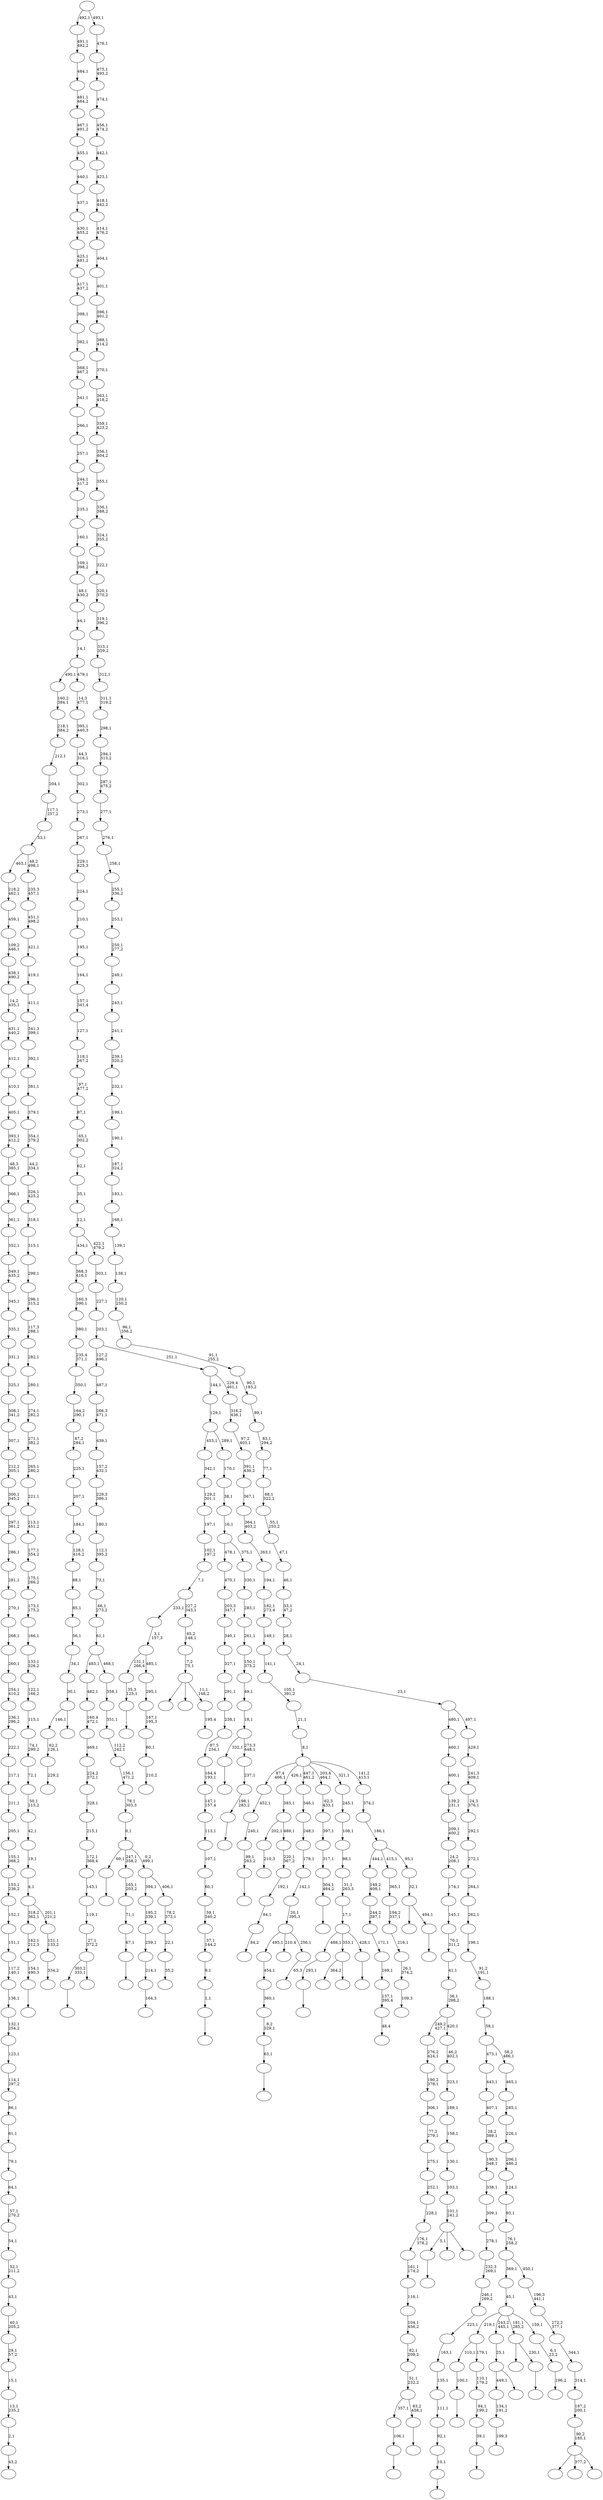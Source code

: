 digraph T {
	550 [label=""]
	549 [label=""]
	548 [label=""]
	547 [label=""]
	546 [label=""]
	545 [label=""]
	544 [label=""]
	543 [label=""]
	542 [label=""]
	541 [label=""]
	540 [label=""]
	539 [label=""]
	538 [label=""]
	537 [label=""]
	536 [label=""]
	535 [label=""]
	534 [label=""]
	533 [label=""]
	532 [label=""]
	531 [label=""]
	530 [label=""]
	529 [label=""]
	528 [label=""]
	527 [label=""]
	526 [label=""]
	525 [label=""]
	524 [label=""]
	523 [label=""]
	522 [label=""]
	521 [label=""]
	520 [label=""]
	519 [label=""]
	518 [label=""]
	517 [label=""]
	516 [label=""]
	515 [label=""]
	514 [label=""]
	513 [label=""]
	512 [label=""]
	511 [label=""]
	510 [label=""]
	509 [label=""]
	508 [label=""]
	507 [label=""]
	506 [label=""]
	505 [label=""]
	504 [label=""]
	503 [label=""]
	502 [label=""]
	501 [label=""]
	500 [label=""]
	499 [label=""]
	498 [label=""]
	497 [label=""]
	496 [label=""]
	495 [label=""]
	494 [label=""]
	493 [label=""]
	492 [label=""]
	491 [label=""]
	490 [label=""]
	489 [label=""]
	488 [label=""]
	487 [label=""]
	486 [label=""]
	485 [label=""]
	484 [label=""]
	483 [label=""]
	482 [label=""]
	481 [label=""]
	480 [label=""]
	479 [label=""]
	478 [label=""]
	477 [label=""]
	476 [label=""]
	475 [label=""]
	474 [label=""]
	473 [label=""]
	472 [label=""]
	471 [label=""]
	470 [label=""]
	469 [label=""]
	468 [label=""]
	467 [label=""]
	466 [label=""]
	465 [label=""]
	464 [label=""]
	463 [label=""]
	462 [label=""]
	461 [label=""]
	460 [label=""]
	459 [label=""]
	458 [label=""]
	457 [label=""]
	456 [label=""]
	455 [label=""]
	454 [label=""]
	453 [label=""]
	452 [label=""]
	451 [label=""]
	450 [label=""]
	449 [label=""]
	448 [label=""]
	447 [label=""]
	446 [label=""]
	445 [label=""]
	444 [label=""]
	443 [label=""]
	442 [label=""]
	441 [label=""]
	440 [label=""]
	439 [label=""]
	438 [label=""]
	437 [label=""]
	436 [label=""]
	435 [label=""]
	434 [label=""]
	433 [label=""]
	432 [label=""]
	431 [label=""]
	430 [label=""]
	429 [label=""]
	428 [label=""]
	427 [label=""]
	426 [label=""]
	425 [label=""]
	424 [label=""]
	423 [label=""]
	422 [label=""]
	421 [label=""]
	420 [label=""]
	419 [label=""]
	418 [label=""]
	417 [label=""]
	416 [label=""]
	415 [label=""]
	414 [label=""]
	413 [label=""]
	412 [label=""]
	411 [label=""]
	410 [label=""]
	409 [label=""]
	408 [label=""]
	407 [label=""]
	406 [label=""]
	405 [label=""]
	404 [label=""]
	403 [label=""]
	402 [label=""]
	401 [label=""]
	400 [label=""]
	399 [label=""]
	398 [label=""]
	397 [label=""]
	396 [label=""]
	395 [label=""]
	394 [label=""]
	393 [label=""]
	392 [label=""]
	391 [label=""]
	390 [label=""]
	389 [label=""]
	388 [label=""]
	387 [label=""]
	386 [label=""]
	385 [label=""]
	384 [label=""]
	383 [label=""]
	382 [label=""]
	381 [label=""]
	380 [label=""]
	379 [label=""]
	378 [label=""]
	377 [label=""]
	376 [label=""]
	375 [label=""]
	374 [label=""]
	373 [label=""]
	372 [label=""]
	371 [label=""]
	370 [label=""]
	369 [label=""]
	368 [label=""]
	367 [label=""]
	366 [label=""]
	365 [label=""]
	364 [label=""]
	363 [label=""]
	362 [label=""]
	361 [label=""]
	360 [label=""]
	359 [label=""]
	358 [label=""]
	357 [label=""]
	356 [label=""]
	355 [label=""]
	354 [label=""]
	353 [label=""]
	352 [label=""]
	351 [label=""]
	350 [label=""]
	349 [label=""]
	348 [label=""]
	347 [label=""]
	346 [label=""]
	345 [label=""]
	344 [label=""]
	343 [label=""]
	342 [label=""]
	341 [label=""]
	340 [label=""]
	339 [label=""]
	338 [label=""]
	337 [label=""]
	336 [label=""]
	335 [label=""]
	334 [label=""]
	333 [label=""]
	332 [label=""]
	331 [label=""]
	330 [label=""]
	329 [label=""]
	328 [label=""]
	327 [label=""]
	326 [label=""]
	325 [label=""]
	324 [label=""]
	323 [label=""]
	322 [label=""]
	321 [label=""]
	320 [label=""]
	319 [label=""]
	318 [label=""]
	317 [label=""]
	316 [label=""]
	315 [label=""]
	314 [label=""]
	313 [label=""]
	312 [label=""]
	311 [label=""]
	310 [label=""]
	309 [label=""]
	308 [label=""]
	307 [label=""]
	306 [label=""]
	305 [label=""]
	304 [label=""]
	303 [label=""]
	302 [label=""]
	301 [label=""]
	300 [label=""]
	299 [label=""]
	298 [label=""]
	297 [label=""]
	296 [label=""]
	295 [label=""]
	294 [label=""]
	293 [label=""]
	292 [label=""]
	291 [label=""]
	290 [label=""]
	289 [label=""]
	288 [label=""]
	287 [label=""]
	286 [label=""]
	285 [label=""]
	284 [label=""]
	283 [label=""]
	282 [label=""]
	281 [label=""]
	280 [label=""]
	279 [label=""]
	278 [label=""]
	277 [label=""]
	276 [label=""]
	275 [label=""]
	274 [label=""]
	273 [label=""]
	272 [label=""]
	271 [label=""]
	270 [label=""]
	269 [label=""]
	268 [label=""]
	267 [label=""]
	266 [label=""]
	265 [label=""]
	264 [label=""]
	263 [label=""]
	262 [label=""]
	261 [label=""]
	260 [label=""]
	259 [label=""]
	258 [label=""]
	257 [label=""]
	256 [label=""]
	255 [label=""]
	254 [label=""]
	253 [label=""]
	252 [label=""]
	251 [label=""]
	250 [label=""]
	249 [label=""]
	248 [label=""]
	247 [label=""]
	246 [label=""]
	245 [label=""]
	244 [label=""]
	243 [label=""]
	242 [label=""]
	241 [label=""]
	240 [label=""]
	239 [label=""]
	238 [label=""]
	237 [label=""]
	236 [label=""]
	235 [label=""]
	234 [label=""]
	233 [label=""]
	232 [label=""]
	231 [label=""]
	230 [label=""]
	229 [label=""]
	228 [label=""]
	227 [label=""]
	226 [label=""]
	225 [label=""]
	224 [label=""]
	223 [label=""]
	222 [label=""]
	221 [label=""]
	220 [label=""]
	219 [label=""]
	218 [label=""]
	217 [label=""]
	216 [label=""]
	215 [label=""]
	214 [label=""]
	213 [label=""]
	212 [label=""]
	211 [label=""]
	210 [label=""]
	209 [label=""]
	208 [label=""]
	207 [label=""]
	206 [label=""]
	205 [label=""]
	204 [label=""]
	203 [label=""]
	202 [label=""]
	201 [label=""]
	200 [label=""]
	199 [label=""]
	198 [label=""]
	197 [label=""]
	196 [label=""]
	195 [label=""]
	194 [label=""]
	193 [label=""]
	192 [label=""]
	191 [label=""]
	190 [label=""]
	189 [label=""]
	188 [label=""]
	187 [label=""]
	186 [label=""]
	185 [label=""]
	184 [label=""]
	183 [label=""]
	182 [label=""]
	181 [label=""]
	180 [label=""]
	179 [label=""]
	178 [label=""]
	177 [label=""]
	176 [label=""]
	175 [label=""]
	174 [label=""]
	173 [label=""]
	172 [label=""]
	171 [label=""]
	170 [label=""]
	169 [label=""]
	168 [label=""]
	167 [label=""]
	166 [label=""]
	165 [label=""]
	164 [label=""]
	163 [label=""]
	162 [label=""]
	161 [label=""]
	160 [label=""]
	159 [label=""]
	158 [label=""]
	157 [label=""]
	156 [label=""]
	155 [label=""]
	154 [label=""]
	153 [label=""]
	152 [label=""]
	151 [label=""]
	150 [label=""]
	149 [label=""]
	148 [label=""]
	147 [label=""]
	146 [label=""]
	145 [label=""]
	144 [label=""]
	143 [label=""]
	142 [label=""]
	141 [label=""]
	140 [label=""]
	139 [label=""]
	138 [label=""]
	137 [label=""]
	136 [label=""]
	135 [label=""]
	134 [label=""]
	133 [label=""]
	132 [label=""]
	131 [label=""]
	130 [label=""]
	129 [label=""]
	128 [label=""]
	127 [label=""]
	126 [label=""]
	125 [label=""]
	124 [label=""]
	123 [label=""]
	122 [label=""]
	121 [label=""]
	120 [label=""]
	119 [label=""]
	118 [label=""]
	117 [label=""]
	116 [label=""]
	115 [label=""]
	114 [label=""]
	113 [label=""]
	112 [label=""]
	111 [label=""]
	110 [label=""]
	109 [label=""]
	108 [label=""]
	107 [label=""]
	106 [label=""]
	105 [label=""]
	104 [label=""]
	103 [label=""]
	102 [label=""]
	101 [label=""]
	100 [label=""]
	99 [label=""]
	98 [label=""]
	97 [label=""]
	96 [label=""]
	95 [label=""]
	94 [label=""]
	93 [label=""]
	92 [label=""]
	91 [label=""]
	90 [label=""]
	89 [label=""]
	88 [label=""]
	87 [label=""]
	86 [label=""]
	85 [label=""]
	84 [label=""]
	83 [label=""]
	82 [label=""]
	81 [label=""]
	80 [label=""]
	79 [label=""]
	78 [label=""]
	77 [label=""]
	76 [label=""]
	75 [label=""]
	74 [label=""]
	73 [label=""]
	72 [label=""]
	71 [label=""]
	70 [label=""]
	69 [label=""]
	68 [label=""]
	67 [label=""]
	66 [label=""]
	65 [label=""]
	64 [label=""]
	63 [label=""]
	62 [label=""]
	61 [label=""]
	60 [label=""]
	59 [label=""]
	58 [label=""]
	57 [label=""]
	56 [label=""]
	55 [label=""]
	54 [label=""]
	53 [label=""]
	52 [label=""]
	51 [label=""]
	50 [label=""]
	49 [label=""]
	48 [label=""]
	47 [label=""]
	46 [label=""]
	45 [label=""]
	44 [label=""]
	43 [label=""]
	42 [label=""]
	41 [label=""]
	40 [label=""]
	39 [label=""]
	38 [label=""]
	37 [label=""]
	36 [label=""]
	35 [label=""]
	34 [label=""]
	33 [label=""]
	32 [label=""]
	31 [label=""]
	30 [label=""]
	29 [label=""]
	28 [label=""]
	27 [label=""]
	26 [label=""]
	25 [label=""]
	24 [label=""]
	23 [label=""]
	22 [label=""]
	21 [label=""]
	20 [label=""]
	19 [label=""]
	18 [label=""]
	17 [label=""]
	16 [label=""]
	15 [label=""]
	14 [label=""]
	13 [label=""]
	12 [label=""]
	11 [label=""]
	10 [label=""]
	9 [label=""]
	8 [label=""]
	7 [label=""]
	6 [label=""]
	5 [label=""]
	4 [label=""]
	3 [label=""]
	2 [label=""]
	1 [label=""]
	0 [label=""]
	548 -> 549 [label=""]
	547 -> 548 [label="35,3\n125,1"]
	544 -> 545 [label=""]
	542 -> 543 [label=""]
	541 -> 542 [label="100,1"]
	539 -> 540 [label="43,2"]
	538 -> 539 [label="2,1"]
	537 -> 538 [label="13,1\n235,2"]
	536 -> 537 [label="15,1"]
	535 -> 536 [label="29,1\n57,2"]
	534 -> 535 [label="40,1\n205,2"]
	533 -> 534 [label="43,1"]
	532 -> 533 [label="52,1\n211,2"]
	531 -> 532 [label="54,1"]
	530 -> 531 [label="57,1\n270,2"]
	529 -> 530 [label="64,1"]
	528 -> 529 [label="79,1"]
	527 -> 528 [label="81,1"]
	526 -> 527 [label="86,1"]
	525 -> 526 [label="114,1\n297,2"]
	524 -> 525 [label="123,1"]
	523 -> 524 [label="132,1\n254,2"]
	522 -> 523 [label="136,1"]
	521 -> 522 [label="117,2\n140,1"]
	520 -> 521 [label="151,1"]
	519 -> 520 [label="152,1"]
	518 -> 519 [label="153,1\n236,2"]
	517 -> 518 [label="155,1\n368,2"]
	516 -> 517 [label="205,1"]
	515 -> 516 [label="211,1"]
	514 -> 515 [label="217,1"]
	513 -> 514 [label="222,1"]
	512 -> 513 [label="236,1\n286,2"]
	511 -> 512 [label="254,1\n410,2"]
	510 -> 511 [label="260,1"]
	509 -> 510 [label="268,1"]
	508 -> 509 [label="270,1"]
	507 -> 508 [label="281,1"]
	506 -> 507 [label="286,1"]
	505 -> 506 [label="297,1\n361,2"]
	504 -> 505 [label="300,1\n345,2"]
	503 -> 504 [label="212,2\n305,1"]
	502 -> 503 [label="307,1"]
	501 -> 502 [label="308,1\n341,2"]
	500 -> 501 [label="325,1"]
	499 -> 500 [label="331,1"]
	498 -> 499 [label="335,1"]
	497 -> 498 [label="345,1"]
	496 -> 497 [label="349,1\n435,2"]
	495 -> 496 [label="352,1"]
	494 -> 495 [label="361,1"]
	493 -> 494 [label="366,1"]
	492 -> 493 [label="48,3\n385,1"]
	491 -> 492 [label="393,1\n412,2"]
	490 -> 491 [label="405,1"]
	489 -> 490 [label="410,1"]
	488 -> 489 [label="412,1"]
	487 -> 488 [label="431,1\n440,2"]
	486 -> 487 [label="14,2\n435,1"]
	485 -> 486 [label="438,1\n490,2"]
	484 -> 485 [label="109,2\n446,1"]
	483 -> 484 [label="459,1"]
	482 -> 483 [label="218,2\n462,1"]
	478 -> 479 [label=""]
	477 -> 478 [label="106,1"]
	475 -> 476 [label=""]
	474 -> 475 [label="1,1"]
	473 -> 474 [label="9,1"]
	472 -> 473 [label="37,1\n144,2"]
	471 -> 472 [label="59,1\n340,2"]
	470 -> 471 [label="60,1"]
	469 -> 470 [label="107,1"]
	468 -> 469 [label="113,1"]
	467 -> 468 [label="147,1\n157,4"]
	466 -> 467 [label="164,4\n193,1"]
	465 -> 466 [label="87,3\n234,1"]
	464 -> 465 [label="238,1"]
	463 -> 464 [label="291,1"]
	462 -> 463 [label="327,1"]
	461 -> 462 [label="340,1"]
	460 -> 461 [label="203,3\n347,1"]
	459 -> 460 [label="470,1"]
	457 -> 458 [label="210,3"]
	455 -> 456 [label=""]
	454 -> 455 [label="99,1\n263,2"]
	453 -> 454 [label="240,1"]
	452 -> 453 [label="452,1"]
	449 -> 450 [label="48,4"]
	448 -> 449 [label="137,1\n395,4"]
	447 -> 448 [label="169,1"]
	446 -> 447 [label="171,1"]
	445 -> 446 [label="244,2\n387,1"]
	444 -> 445 [label="149,2\n408,1"]
	441 -> 442 [label=""]
	440 -> 441 [label="63,1"]
	439 -> 440 [label="8,2\n329,1"]
	438 -> 439 [label="360,1"]
	437 -> 438 [label="454,1"]
	435 -> 436 [label=""]
	433 -> 434 [label="164,3"]
	432 -> 433 [label="214,1"]
	431 -> 432 [label="259,1"]
	430 -> 431 [label="195,2\n339,1"]
	428 -> 429 [label="210,2"]
	427 -> 428 [label="80,1"]
	426 -> 427 [label="167,1\n195,3"]
	425 -> 426 [label="295,1"]
	424 -> 547 [label="131,1\n266,4"]
	424 -> 425 [label="485,1"]
	423 -> 424 [label="3,1\n157,3"]
	420 -> 421 [label=""]
	418 -> 419 [label="195,4"]
	417 -> 550 [label=""]
	417 -> 443 [label=""]
	417 -> 418 [label="11,1\n148,2"]
	416 -> 417 [label="7,2\n75,1"]
	415 -> 416 [label="65,2\n148,1"]
	414 -> 423 [label="233,1"]
	414 -> 415 [label="227,2\n343,1"]
	413 -> 414 [label="7,1"]
	412 -> 413 [label="102,1\n197,2"]
	411 -> 412 [label="197,1"]
	410 -> 411 [label="129,2\n301,1"]
	409 -> 410 [label="342,1"]
	407 -> 408 [label=""]
	406 -> 477 [label="357,1"]
	406 -> 407 [label="83,2\n458,1"]
	405 -> 406 [label="51,1\n232,2"]
	404 -> 405 [label="82,1\n209,2"]
	403 -> 404 [label="104,1\n456,2"]
	402 -> 403 [label="116,1"]
	401 -> 402 [label="161,1\n174,2"]
	400 -> 401 [label="176,1\n378,2"]
	399 -> 400 [label="228,1"]
	398 -> 399 [label="252,1"]
	397 -> 398 [label="275,1"]
	396 -> 397 [label="77,2\n279,1"]
	395 -> 396 [label="306,1"]
	394 -> 395 [label="190,2\n378,1"]
	393 -> 394 [label="276,2\n424,1"]
	391 -> 392 [label="109,3"]
	390 -> 391 [label="26,1\n374,2"]
	389 -> 390 [label="216,1"]
	388 -> 389 [label="194,2\n337,1"]
	387 -> 388 [label="365,1"]
	385 -> 386 [label=""]
	384 -> 385 [label="293,1"]
	382 -> 383 [label=""]
	381 -> 382 [label="39,1"]
	380 -> 381 [label="94,1\n199,2"]
	379 -> 380 [label="110,1\n179,2"]
	378 -> 541 [label="310,1"]
	378 -> 379 [label="179,1"]
	376 -> 377 [label="199,3"]
	375 -> 376 [label="134,1\n191,2"]
	373 -> 374 [label=""]
	372 -> 373 [label="67,1"]
	371 -> 372 [label="71,1"]
	370 -> 371 [label="165,1\n203,2"]
	368 -> 369 [label=""]
	367 -> 368 [label="10,1"]
	366 -> 367 [label="92,1"]
	365 -> 366 [label="111,1"]
	364 -> 365 [label="135,1"]
	363 -> 364 [label="163,1"]
	362 -> 363 [label="223,1"]
	361 -> 362 [label="246,1\n269,2"]
	360 -> 361 [label="232,3\n269,1"]
	359 -> 360 [label="278,1"]
	358 -> 359 [label="309,1"]
	357 -> 358 [label="338,1"]
	356 -> 357 [label="190,3\n348,1"]
	355 -> 356 [label="28,2\n389,1"]
	354 -> 355 [label="407,1"]
	353 -> 354 [label="443,1"]
	351 -> 352 [label=""]
	350 -> 351 [label="154,1\n490,3"]
	349 -> 350 [label="162,1\n212,3"]
	347 -> 348 [label="229,2"]
	346 -> 347 [label="62,2\n126,1"]
	344 -> 345 [label=""]
	342 -> 420 [label="303,2\n333,1"]
	342 -> 343 [label=""]
	341 -> 342 [label="27,1\n372,2"]
	340 -> 341 [label="119,1"]
	339 -> 340 [label="143,1"]
	338 -> 339 [label="172,1\n368,4"]
	337 -> 338 [label="215,1"]
	336 -> 337 [label="328,1"]
	335 -> 336 [label="224,2\n372,1"]
	334 -> 335 [label="469,1"]
	333 -> 334 [label="160,4\n472,1"]
	332 -> 333 [label="482,1"]
	330 -> 331 [label="84,2"]
	329 -> 330 [label="84,1"]
	328 -> 329 [label="192,1"]
	327 -> 328 [label="220,1\n367,2"]
	326 -> 457 [label="202,1"]
	326 -> 327 [label="489,1"]
	325 -> 326 [label="383,1"]
	323 -> 324 [label="35,2"]
	322 -> 323 [label="22,1"]
	321 -> 322 [label="78,2\n373,1"]
	320 -> 430 [label="394,1"]
	320 -> 321 [label="406,1"]
	319 -> 435 [label="69,1"]
	319 -> 370 [label="247,1\n358,2"]
	319 -> 320 [label="0,2\n499,1"]
	318 -> 319 [label="0,1"]
	317 -> 318 [label="78,1\n303,3"]
	316 -> 317 [label="156,1\n471,2"]
	315 -> 316 [label="112,2\n242,1"]
	314 -> 315 [label="351,1"]
	313 -> 314 [label="358,1"]
	312 -> 332 [label="483,1"]
	312 -> 313 [label="468,1"]
	311 -> 312 [label="61,1"]
	310 -> 311 [label="66,1\n273,2"]
	309 -> 310 [label="73,1"]
	308 -> 309 [label="112,1\n395,2"]
	307 -> 308 [label="180,1"]
	306 -> 307 [label="229,3\n386,1"]
	305 -> 306 [label="157,2\n432,1"]
	304 -> 305 [label="439,1"]
	303 -> 304 [label="266,3\n471,1"]
	302 -> 303 [label="487,1"]
	300 -> 301 [label="65,3"]
	299 -> 437 [label="495,1"]
	299 -> 422 [label="210,4"]
	299 -> 300 [label="256,1"]
	298 -> 299 [label="20,1\n395,3"]
	297 -> 298 [label="142,1"]
	296 -> 297 [label="178,1"]
	295 -> 296 [label="248,1"]
	294 -> 295 [label="346,1"]
	292 -> 544 [label="5,1"]
	292 -> 481 [label=""]
	292 -> 293 [label=""]
	291 -> 292 [label="101,1\n241,2"]
	290 -> 291 [label="103,1"]
	289 -> 290 [label="130,1"]
	288 -> 289 [label="158,1"]
	287 -> 288 [label="189,1"]
	286 -> 287 [label="323,1"]
	285 -> 286 [label="46,2\n402,1"]
	284 -> 393 [label="249,2\n427,1"]
	284 -> 285 [label="420,1"]
	283 -> 284 [label="36,1\n298,2"]
	282 -> 283 [label="41,1"]
	281 -> 282 [label="70,1\n311,2"]
	280 -> 281 [label="145,1"]
	279 -> 280 [label="174,1"]
	278 -> 279 [label="24,2\n208,1"]
	277 -> 278 [label="209,1\n400,2"]
	276 -> 277 [label="139,2\n231,1"]
	275 -> 276 [label="400,1"]
	274 -> 275 [label="460,1"]
	272 -> 273 [label="334,2"]
	271 -> 272 [label="121,1\n133,2"]
	270 -> 349 [label="318,2\n362,1"]
	270 -> 271 [label="201,1\n221,2"]
	269 -> 270 [label="4,1"]
	268 -> 269 [label="19,1"]
	267 -> 268 [label="42,1"]
	266 -> 267 [label="50,1\n115,2"]
	265 -> 266 [label="72,1"]
	264 -> 265 [label="74,1\n299,2"]
	263 -> 264 [label="115,1"]
	262 -> 263 [label="122,1\n166,2"]
	261 -> 262 [label="133,1\n326,2"]
	260 -> 261 [label="166,1"]
	259 -> 260 [label="173,1\n175,2"]
	258 -> 259 [label="175,1\n266,2"]
	257 -> 258 [label="177,1\n354,2"]
	256 -> 257 [label="213,1\n451,2"]
	255 -> 256 [label="221,1"]
	254 -> 255 [label="265,1\n280,2"]
	253 -> 254 [label="271,1\n382,2"]
	252 -> 253 [label="274,1\n282,2"]
	251 -> 252 [label="280,1"]
	250 -> 251 [label="282,1"]
	249 -> 250 [label="117,3\n288,1"]
	248 -> 249 [label="296,1\n315,2"]
	247 -> 248 [label="299,1"]
	246 -> 247 [label="315,1"]
	245 -> 246 [label="318,1"]
	244 -> 245 [label="326,1\n425,2"]
	243 -> 244 [label="44,2\n334,1"]
	242 -> 243 [label="354,1\n379,2"]
	241 -> 242 [label="379,1"]
	240 -> 241 [label="381,1"]
	239 -> 240 [label="392,1"]
	238 -> 239 [label="341,3\n399,1"]
	237 -> 238 [label="411,1"]
	236 -> 237 [label="419,1"]
	235 -> 236 [label="421,1"]
	234 -> 235 [label="451,1\n498,2"]
	233 -> 234 [label="235,3\n457,1"]
	232 -> 482 [label="463,1"]
	232 -> 233 [label="48,2\n498,1"]
	231 -> 232 [label="53,1"]
	230 -> 231 [label="117,1\n257,2"]
	229 -> 230 [label="204,1"]
	228 -> 229 [label="212,1"]
	227 -> 228 [label="218,1\n384,2"]
	226 -> 227 [label="160,2\n384,1"]
	224 -> 225 [label=""]
	223 -> 224 [label="198,1\n283,2"]
	222 -> 223 [label="237,1"]
	221 -> 344 [label="332,1"]
	221 -> 222 [label="273,3\n448,1"]
	220 -> 221 [label="18,1"]
	219 -> 220 [label="49,1"]
	218 -> 219 [label="150,1\n375,2"]
	217 -> 218 [label="261,1"]
	216 -> 217 [label="283,1"]
	215 -> 216 [label="330,1"]
	214 -> 459 [label="478,1"]
	214 -> 215 [label="375,1"]
	213 -> 214 [label="16,1"]
	212 -> 213 [label="38,1"]
	211 -> 212 [label="170,1"]
	210 -> 409 [label="453,1"]
	210 -> 211 [label="289,1"]
	209 -> 210 [label="129,1"]
	207 -> 375 [label="449,1"]
	207 -> 208 [label=""]
	206 -> 207 [label="25,1"]
	203 -> 204 [label=""]
	202 -> 203 [label="304,1\n464,2"]
	201 -> 202 [label="317,1"]
	200 -> 201 [label="397,1"]
	199 -> 200 [label="62,3\n433,1"]
	197 -> 546 [label="364,2"]
	197 -> 198 [label=""]
	194 -> 346 [label="146,1"]
	194 -> 195 [label=""]
	193 -> 194 [label="30,1"]
	192 -> 193 [label="34,1"]
	191 -> 192 [label="56,1"]
	190 -> 191 [label="85,1"]
	189 -> 190 [label="88,1"]
	188 -> 189 [label="128,1\n416,2"]
	187 -> 188 [label="184,1"]
	186 -> 187 [label="207,1"]
	185 -> 186 [label="225,1"]
	184 -> 185 [label="87,2\n284,1"]
	183 -> 184 [label="164,2\n290,1"]
	182 -> 183 [label="350,1"]
	181 -> 182 [label="235,4\n371,1"]
	180 -> 181 [label="380,1"]
	179 -> 180 [label="160,3\n390,1"]
	178 -> 179 [label="368,3\n416,1"]
	176 -> 177 [label=""]
	175 -> 205 [label=""]
	175 -> 176 [label="230,1"]
	173 -> 174 [label=""]
	172 -> 384 [label="488,1"]
	172 -> 197 [label="353,1"]
	172 -> 173 [label="428,1"]
	171 -> 172 [label="17,1"]
	170 -> 171 [label="31,1\n263,3"]
	169 -> 170 [label="98,1"]
	168 -> 169 [label="108,1"]
	167 -> 168 [label="245,1"]
	165 -> 166 [label="196,2"]
	164 -> 165 [label="6,1\n23,2"]
	163 -> 378 [label="219,1"]
	163 -> 206 [label="243,2\n445,1"]
	163 -> 175 [label="181,1\n285,2"]
	163 -> 164 [label="159,1"]
	162 -> 163 [label="45,1"]
	160 -> 161 [label=""]
	159 -> 451 [label=""]
	159 -> 160 [label="494,1"]
	158 -> 159 [label="32,1"]
	157 -> 444 [label="444,1"]
	157 -> 387 [label="415,1"]
	157 -> 158 [label="95,1"]
	156 -> 157 [label="186,1"]
	155 -> 156 [label="374,1"]
	154 -> 452 [label="87,4\n466,1"]
	154 -> 325 [label="426,1"]
	154 -> 294 [label="447,1\n461,2"]
	154 -> 199 [label="203,4\n464,1"]
	154 -> 167 [label="321,1"]
	154 -> 155 [label="141,2\n413,1"]
	153 -> 154 [label="8,1"]
	152 -> 153 [label="21,1"]
	151 -> 152 [label="105,1\n391,2"]
	150 -> 151 [label="141,1"]
	149 -> 150 [label="149,1"]
	148 -> 149 [label="182,1\n273,4"]
	147 -> 148 [label="194,1"]
	146 -> 147 [label="263,1"]
	145 -> 146 [label="364,1\n403,2"]
	144 -> 145 [label="367,1"]
	143 -> 144 [label="391,1\n436,2"]
	142 -> 143 [label="97,2\n403,1"]
	141 -> 142 [label="316,2\n436,1"]
	140 -> 209 [label="144,1"]
	140 -> 141 [label="229,4\n461,1"]
	139 -> 302 [label="127,2\n496,1"]
	139 -> 140 [label="251,1"]
	138 -> 139 [label="203,1"]
	137 -> 138 [label="227,1"]
	136 -> 137 [label="303,1"]
	135 -> 178 [label="434,1"]
	135 -> 136 [label="422,1\n479,2"]
	134 -> 135 [label="12,1"]
	133 -> 134 [label="35,1"]
	132 -> 133 [label="62,1"]
	131 -> 132 [label="65,1\n302,2"]
	130 -> 131 [label="87,1"]
	129 -> 130 [label="97,1\n477,2"]
	128 -> 129 [label="118,1\n267,2"]
	127 -> 128 [label="127,1"]
	126 -> 127 [label="157,1\n341,4"]
	125 -> 126 [label="164,1"]
	124 -> 125 [label="195,1"]
	123 -> 124 [label="210,1"]
	122 -> 123 [label="224,1"]
	121 -> 122 [label="229,1\n425,3"]
	120 -> 121 [label="267,1"]
	119 -> 120 [label="273,1"]
	118 -> 119 [label="302,1"]
	117 -> 118 [label="44,3\n316,1"]
	116 -> 117 [label="395,1\n440,3"]
	115 -> 116 [label="14,3\n477,1"]
	114 -> 226 [label="490,1"]
	114 -> 115 [label="479,1"]
	113 -> 114 [label="14,1"]
	112 -> 113 [label="44,1"]
	111 -> 112 [label="48,1\n430,2"]
	110 -> 111 [label="109,1\n398,2"]
	109 -> 110 [label="160,1"]
	108 -> 109 [label="235,1"]
	107 -> 108 [label="244,1\n417,2"]
	106 -> 107 [label="257,1"]
	105 -> 106 [label="266,1"]
	104 -> 105 [label="341,1"]
	103 -> 104 [label="368,1\n467,2"]
	102 -> 103 [label="382,1"]
	101 -> 102 [label="398,1"]
	100 -> 101 [label="417,1\n437,2"]
	99 -> 100 [label="425,1\n481,2"]
	98 -> 99 [label="430,1\n455,2"]
	97 -> 98 [label="437,1"]
	96 -> 97 [label="440,1"]
	95 -> 96 [label="455,1"]
	94 -> 95 [label="467,1\n491,2"]
	93 -> 94 [label="481,1\n484,2"]
	92 -> 93 [label="484,1"]
	91 -> 92 [label="491,1\n492,2"]
	89 -> 480 [label=""]
	89 -> 196 [label="377,2"]
	89 -> 90 [label=""]
	88 -> 89 [label="90,2\n185,1"]
	87 -> 88 [label="187,2\n200,1"]
	86 -> 87 [label="314,1"]
	85 -> 86 [label="344,1"]
	84 -> 85 [label="272,2\n377,1"]
	83 -> 84 [label="196,3\n441,1"]
	82 -> 162 [label="369,1"]
	82 -> 83 [label="450,1"]
	81 -> 82 [label="76,1\n258,2"]
	80 -> 81 [label="93,1"]
	79 -> 80 [label="124,1"]
	78 -> 79 [label="206,1\n486,2"]
	77 -> 78 [label="226,1"]
	76 -> 77 [label="285,1"]
	75 -> 76 [label="465,1"]
	74 -> 353 [label="473,1"]
	74 -> 75 [label="58,2\n486,1"]
	73 -> 74 [label="58,1"]
	72 -> 73 [label="188,1"]
	71 -> 72 [label="91,2\n191,1"]
	70 -> 71 [label="196,1"]
	69 -> 70 [label="262,1"]
	68 -> 69 [label="264,1"]
	67 -> 68 [label="272,1"]
	66 -> 67 [label="292,1"]
	65 -> 66 [label="24,3\n376,1"]
	64 -> 65 [label="241,3\n409,1"]
	63 -> 64 [label="429,1"]
	62 -> 274 [label="480,1"]
	62 -> 63 [label="497,1"]
	61 -> 62 [label="23,1"]
	60 -> 61 [label="24,1"]
	59 -> 60 [label="28,1"]
	58 -> 59 [label="33,1\n47,2"]
	57 -> 58 [label="46,1"]
	56 -> 57 [label="47,1"]
	55 -> 56 [label="55,1\n253,2"]
	54 -> 55 [label="68,1\n322,2"]
	53 -> 54 [label="77,1"]
	52 -> 53 [label="83,1\n294,2"]
	51 -> 52 [label="89,1"]
	50 -> 51 [label="90,1\n183,2"]
	49 -> 50 [label="91,1\n255,2"]
	48 -> 49 [label="96,1\n356,2"]
	47 -> 48 [label="120,1\n250,2"]
	46 -> 47 [label="138,1"]
	45 -> 46 [label="139,1"]
	44 -> 45 [label="168,1"]
	43 -> 44 [label="183,1"]
	42 -> 43 [label="187,1\n324,2"]
	41 -> 42 [label="190,1"]
	40 -> 41 [label="199,1"]
	39 -> 40 [label="232,1"]
	38 -> 39 [label="239,1\n320,2"]
	37 -> 38 [label="241,1"]
	36 -> 37 [label="243,1"]
	35 -> 36 [label="249,1"]
	34 -> 35 [label="250,1\n277,2"]
	33 -> 34 [label="253,1"]
	32 -> 33 [label="255,1\n336,2"]
	31 -> 32 [label="258,1"]
	30 -> 31 [label="276,1"]
	29 -> 30 [label="277,1"]
	28 -> 29 [label="287,1\n475,2"]
	27 -> 28 [label="294,1\n313,2"]
	26 -> 27 [label="298,1"]
	25 -> 26 [label="311,1\n319,2"]
	24 -> 25 [label="312,1"]
	23 -> 24 [label="313,1\n359,2"]
	22 -> 23 [label="319,1\n396,2"]
	21 -> 22 [label="320,1\n370,2"]
	20 -> 21 [label="322,1"]
	19 -> 20 [label="324,1\n355,2"]
	18 -> 19 [label="336,1\n388,2"]
	17 -> 18 [label="355,1"]
	16 -> 17 [label="356,1\n404,2"]
	15 -> 16 [label="359,1\n423,2"]
	14 -> 15 [label="363,1\n418,2"]
	13 -> 14 [label="370,1"]
	12 -> 13 [label="388,1\n414,2"]
	11 -> 12 [label="396,1\n401,2"]
	10 -> 11 [label="401,1"]
	9 -> 10 [label="404,1"]
	8 -> 9 [label="414,1\n476,2"]
	7 -> 8 [label="418,1\n442,2"]
	6 -> 7 [label="423,1"]
	5 -> 6 [label="442,1"]
	4 -> 5 [label="456,1\n474,2"]
	3 -> 4 [label="474,1"]
	2 -> 3 [label="475,1\n493,2"]
	1 -> 2 [label="476,1"]
	0 -> 91 [label="492,1"]
	0 -> 1 [label="493,1"]
}
